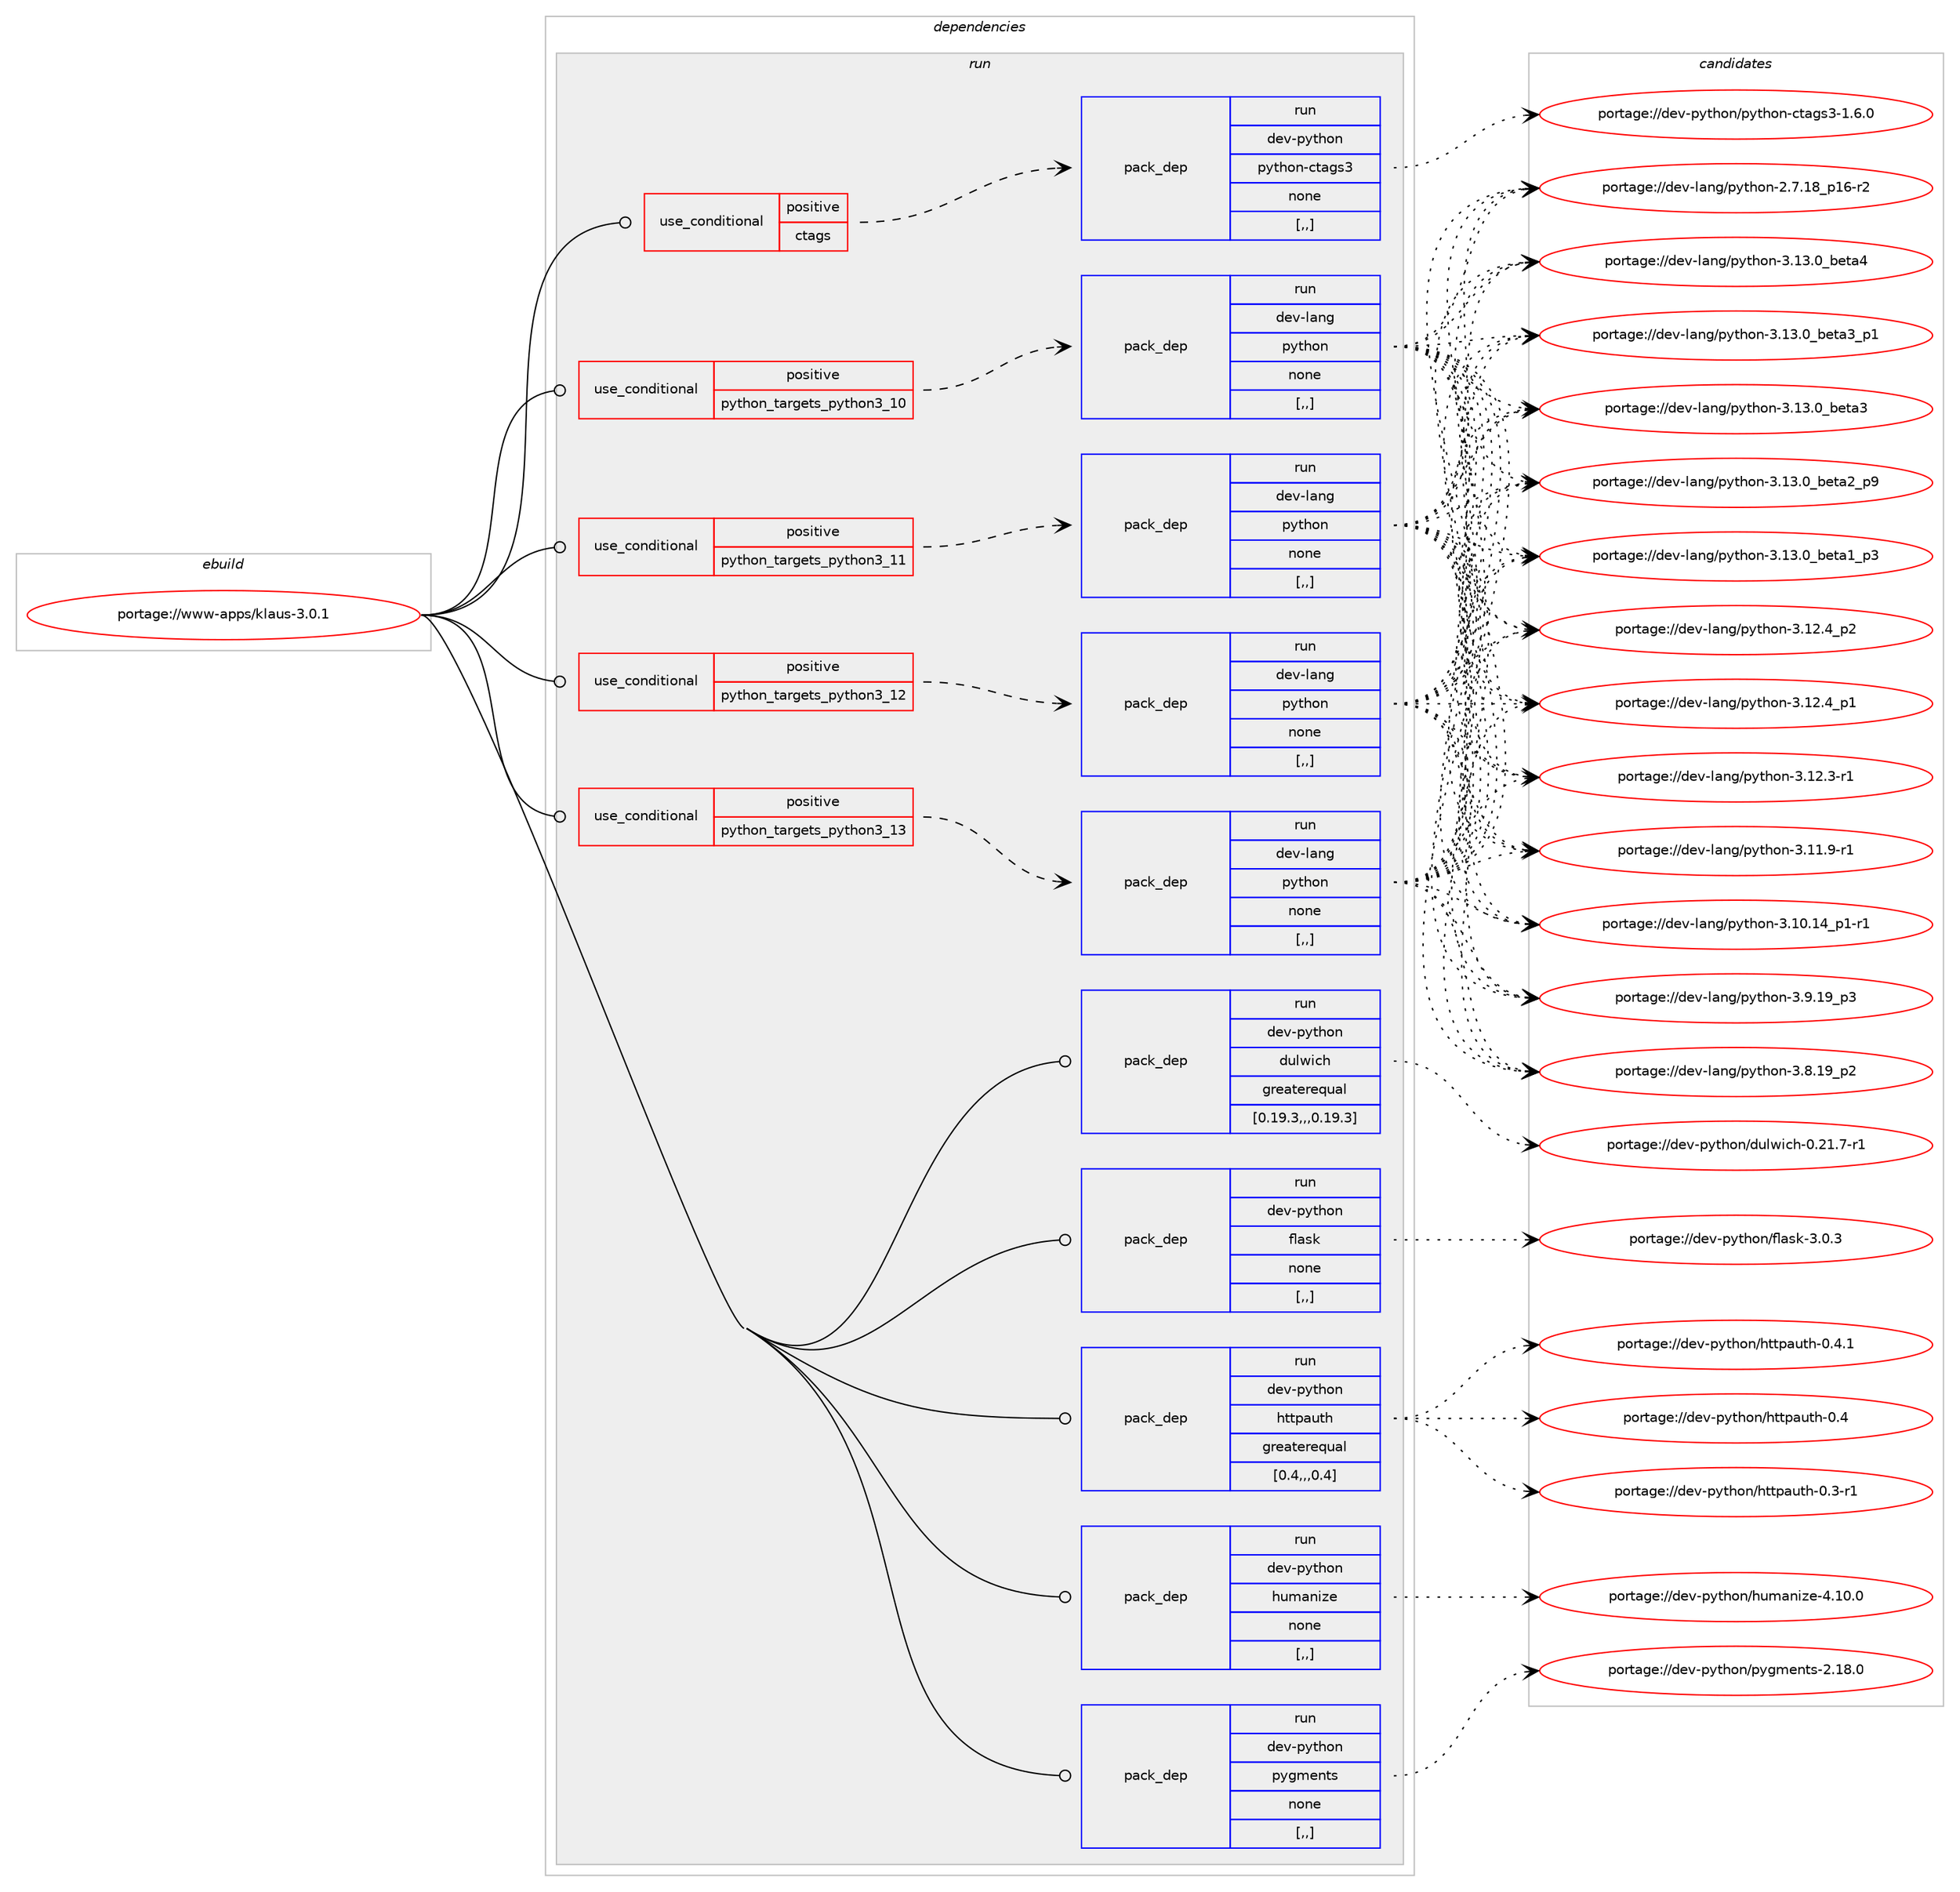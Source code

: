 digraph prolog {

# *************
# Graph options
# *************

newrank=true;
concentrate=true;
compound=true;
graph [rankdir=LR,fontname=Helvetica,fontsize=10,ranksep=1.5];#, ranksep=2.5, nodesep=0.2];
edge  [arrowhead=vee];
node  [fontname=Helvetica,fontsize=10];

# **********
# The ebuild
# **********

subgraph cluster_leftcol {
color=gray;
label=<<i>ebuild</i>>;
id [label="portage://www-apps/klaus-3.0.1", color=red, width=4, href="../www-apps/klaus-3.0.1.svg"];
}

# ****************
# The dependencies
# ****************

subgraph cluster_midcol {
color=gray;
label=<<i>dependencies</i>>;
subgraph cluster_compile {
fillcolor="#eeeeee";
style=filled;
label=<<i>compile</i>>;
}
subgraph cluster_compileandrun {
fillcolor="#eeeeee";
style=filled;
label=<<i>compile and run</i>>;
}
subgraph cluster_run {
fillcolor="#eeeeee";
style=filled;
label=<<i>run</i>>;
subgraph cond119010 {
dependency446892 [label=<<TABLE BORDER="0" CELLBORDER="1" CELLSPACING="0" CELLPADDING="4"><TR><TD ROWSPAN="3" CELLPADDING="10">use_conditional</TD></TR><TR><TD>positive</TD></TR><TR><TD>ctags</TD></TR></TABLE>>, shape=none, color=red];
subgraph pack324593 {
dependency446893 [label=<<TABLE BORDER="0" CELLBORDER="1" CELLSPACING="0" CELLPADDING="4" WIDTH="220"><TR><TD ROWSPAN="6" CELLPADDING="30">pack_dep</TD></TR><TR><TD WIDTH="110">run</TD></TR><TR><TD>dev-python</TD></TR><TR><TD>python-ctags3</TD></TR><TR><TD>none</TD></TR><TR><TD>[,,]</TD></TR></TABLE>>, shape=none, color=blue];
}
dependency446892:e -> dependency446893:w [weight=20,style="dashed",arrowhead="vee"];
}
id:e -> dependency446892:w [weight=20,style="solid",arrowhead="odot"];
subgraph cond119011 {
dependency446894 [label=<<TABLE BORDER="0" CELLBORDER="1" CELLSPACING="0" CELLPADDING="4"><TR><TD ROWSPAN="3" CELLPADDING="10">use_conditional</TD></TR><TR><TD>positive</TD></TR><TR><TD>python_targets_python3_10</TD></TR></TABLE>>, shape=none, color=red];
subgraph pack324594 {
dependency446895 [label=<<TABLE BORDER="0" CELLBORDER="1" CELLSPACING="0" CELLPADDING="4" WIDTH="220"><TR><TD ROWSPAN="6" CELLPADDING="30">pack_dep</TD></TR><TR><TD WIDTH="110">run</TD></TR><TR><TD>dev-lang</TD></TR><TR><TD>python</TD></TR><TR><TD>none</TD></TR><TR><TD>[,,]</TD></TR></TABLE>>, shape=none, color=blue];
}
dependency446894:e -> dependency446895:w [weight=20,style="dashed",arrowhead="vee"];
}
id:e -> dependency446894:w [weight=20,style="solid",arrowhead="odot"];
subgraph cond119012 {
dependency446896 [label=<<TABLE BORDER="0" CELLBORDER="1" CELLSPACING="0" CELLPADDING="4"><TR><TD ROWSPAN="3" CELLPADDING="10">use_conditional</TD></TR><TR><TD>positive</TD></TR><TR><TD>python_targets_python3_11</TD></TR></TABLE>>, shape=none, color=red];
subgraph pack324595 {
dependency446897 [label=<<TABLE BORDER="0" CELLBORDER="1" CELLSPACING="0" CELLPADDING="4" WIDTH="220"><TR><TD ROWSPAN="6" CELLPADDING="30">pack_dep</TD></TR><TR><TD WIDTH="110">run</TD></TR><TR><TD>dev-lang</TD></TR><TR><TD>python</TD></TR><TR><TD>none</TD></TR><TR><TD>[,,]</TD></TR></TABLE>>, shape=none, color=blue];
}
dependency446896:e -> dependency446897:w [weight=20,style="dashed",arrowhead="vee"];
}
id:e -> dependency446896:w [weight=20,style="solid",arrowhead="odot"];
subgraph cond119013 {
dependency446898 [label=<<TABLE BORDER="0" CELLBORDER="1" CELLSPACING="0" CELLPADDING="4"><TR><TD ROWSPAN="3" CELLPADDING="10">use_conditional</TD></TR><TR><TD>positive</TD></TR><TR><TD>python_targets_python3_12</TD></TR></TABLE>>, shape=none, color=red];
subgraph pack324596 {
dependency446899 [label=<<TABLE BORDER="0" CELLBORDER="1" CELLSPACING="0" CELLPADDING="4" WIDTH="220"><TR><TD ROWSPAN="6" CELLPADDING="30">pack_dep</TD></TR><TR><TD WIDTH="110">run</TD></TR><TR><TD>dev-lang</TD></TR><TR><TD>python</TD></TR><TR><TD>none</TD></TR><TR><TD>[,,]</TD></TR></TABLE>>, shape=none, color=blue];
}
dependency446898:e -> dependency446899:w [weight=20,style="dashed",arrowhead="vee"];
}
id:e -> dependency446898:w [weight=20,style="solid",arrowhead="odot"];
subgraph cond119014 {
dependency446900 [label=<<TABLE BORDER="0" CELLBORDER="1" CELLSPACING="0" CELLPADDING="4"><TR><TD ROWSPAN="3" CELLPADDING="10">use_conditional</TD></TR><TR><TD>positive</TD></TR><TR><TD>python_targets_python3_13</TD></TR></TABLE>>, shape=none, color=red];
subgraph pack324597 {
dependency446901 [label=<<TABLE BORDER="0" CELLBORDER="1" CELLSPACING="0" CELLPADDING="4" WIDTH="220"><TR><TD ROWSPAN="6" CELLPADDING="30">pack_dep</TD></TR><TR><TD WIDTH="110">run</TD></TR><TR><TD>dev-lang</TD></TR><TR><TD>python</TD></TR><TR><TD>none</TD></TR><TR><TD>[,,]</TD></TR></TABLE>>, shape=none, color=blue];
}
dependency446900:e -> dependency446901:w [weight=20,style="dashed",arrowhead="vee"];
}
id:e -> dependency446900:w [weight=20,style="solid",arrowhead="odot"];
subgraph pack324598 {
dependency446902 [label=<<TABLE BORDER="0" CELLBORDER="1" CELLSPACING="0" CELLPADDING="4" WIDTH="220"><TR><TD ROWSPAN="6" CELLPADDING="30">pack_dep</TD></TR><TR><TD WIDTH="110">run</TD></TR><TR><TD>dev-python</TD></TR><TR><TD>dulwich</TD></TR><TR><TD>greaterequal</TD></TR><TR><TD>[0.19.3,,,0.19.3]</TD></TR></TABLE>>, shape=none, color=blue];
}
id:e -> dependency446902:w [weight=20,style="solid",arrowhead="odot"];
subgraph pack324599 {
dependency446903 [label=<<TABLE BORDER="0" CELLBORDER="1" CELLSPACING="0" CELLPADDING="4" WIDTH="220"><TR><TD ROWSPAN="6" CELLPADDING="30">pack_dep</TD></TR><TR><TD WIDTH="110">run</TD></TR><TR><TD>dev-python</TD></TR><TR><TD>flask</TD></TR><TR><TD>none</TD></TR><TR><TD>[,,]</TD></TR></TABLE>>, shape=none, color=blue];
}
id:e -> dependency446903:w [weight=20,style="solid",arrowhead="odot"];
subgraph pack324600 {
dependency446904 [label=<<TABLE BORDER="0" CELLBORDER="1" CELLSPACING="0" CELLPADDING="4" WIDTH="220"><TR><TD ROWSPAN="6" CELLPADDING="30">pack_dep</TD></TR><TR><TD WIDTH="110">run</TD></TR><TR><TD>dev-python</TD></TR><TR><TD>httpauth</TD></TR><TR><TD>greaterequal</TD></TR><TR><TD>[0.4,,,0.4]</TD></TR></TABLE>>, shape=none, color=blue];
}
id:e -> dependency446904:w [weight=20,style="solid",arrowhead="odot"];
subgraph pack324601 {
dependency446905 [label=<<TABLE BORDER="0" CELLBORDER="1" CELLSPACING="0" CELLPADDING="4" WIDTH="220"><TR><TD ROWSPAN="6" CELLPADDING="30">pack_dep</TD></TR><TR><TD WIDTH="110">run</TD></TR><TR><TD>dev-python</TD></TR><TR><TD>humanize</TD></TR><TR><TD>none</TD></TR><TR><TD>[,,]</TD></TR></TABLE>>, shape=none, color=blue];
}
id:e -> dependency446905:w [weight=20,style="solid",arrowhead="odot"];
subgraph pack324602 {
dependency446906 [label=<<TABLE BORDER="0" CELLBORDER="1" CELLSPACING="0" CELLPADDING="4" WIDTH="220"><TR><TD ROWSPAN="6" CELLPADDING="30">pack_dep</TD></TR><TR><TD WIDTH="110">run</TD></TR><TR><TD>dev-python</TD></TR><TR><TD>pygments</TD></TR><TR><TD>none</TD></TR><TR><TD>[,,]</TD></TR></TABLE>>, shape=none, color=blue];
}
id:e -> dependency446906:w [weight=20,style="solid",arrowhead="odot"];
}
}

# **************
# The candidates
# **************

subgraph cluster_choices {
rank=same;
color=gray;
label=<<i>candidates</i>>;

subgraph choice324593 {
color=black;
nodesep=1;
choice100101118451121211161041111104711212111610411111045991169710311551454946544648 [label="portage://dev-python/python-ctags3-1.6.0", color=red, width=4,href="../dev-python/python-ctags3-1.6.0.svg"];
dependency446893:e -> choice100101118451121211161041111104711212111610411111045991169710311551454946544648:w [style=dotted,weight="100"];
}
subgraph choice324594 {
color=black;
nodesep=1;
choice1001011184510897110103471121211161041111104551464951464895981011169752 [label="portage://dev-lang/python-3.13.0_beta4", color=red, width=4,href="../dev-lang/python-3.13.0_beta4.svg"];
choice10010111845108971101034711212111610411111045514649514648959810111697519511249 [label="portage://dev-lang/python-3.13.0_beta3_p1", color=red, width=4,href="../dev-lang/python-3.13.0_beta3_p1.svg"];
choice1001011184510897110103471121211161041111104551464951464895981011169751 [label="portage://dev-lang/python-3.13.0_beta3", color=red, width=4,href="../dev-lang/python-3.13.0_beta3.svg"];
choice10010111845108971101034711212111610411111045514649514648959810111697509511257 [label="portage://dev-lang/python-3.13.0_beta2_p9", color=red, width=4,href="../dev-lang/python-3.13.0_beta2_p9.svg"];
choice10010111845108971101034711212111610411111045514649514648959810111697499511251 [label="portage://dev-lang/python-3.13.0_beta1_p3", color=red, width=4,href="../dev-lang/python-3.13.0_beta1_p3.svg"];
choice100101118451089711010347112121116104111110455146495046529511250 [label="portage://dev-lang/python-3.12.4_p2", color=red, width=4,href="../dev-lang/python-3.12.4_p2.svg"];
choice100101118451089711010347112121116104111110455146495046529511249 [label="portage://dev-lang/python-3.12.4_p1", color=red, width=4,href="../dev-lang/python-3.12.4_p1.svg"];
choice100101118451089711010347112121116104111110455146495046514511449 [label="portage://dev-lang/python-3.12.3-r1", color=red, width=4,href="../dev-lang/python-3.12.3-r1.svg"];
choice100101118451089711010347112121116104111110455146494946574511449 [label="portage://dev-lang/python-3.11.9-r1", color=red, width=4,href="../dev-lang/python-3.11.9-r1.svg"];
choice100101118451089711010347112121116104111110455146494846495295112494511449 [label="portage://dev-lang/python-3.10.14_p1-r1", color=red, width=4,href="../dev-lang/python-3.10.14_p1-r1.svg"];
choice100101118451089711010347112121116104111110455146574649579511251 [label="portage://dev-lang/python-3.9.19_p3", color=red, width=4,href="../dev-lang/python-3.9.19_p3.svg"];
choice100101118451089711010347112121116104111110455146564649579511250 [label="portage://dev-lang/python-3.8.19_p2", color=red, width=4,href="../dev-lang/python-3.8.19_p2.svg"];
choice100101118451089711010347112121116104111110455046554649569511249544511450 [label="portage://dev-lang/python-2.7.18_p16-r2", color=red, width=4,href="../dev-lang/python-2.7.18_p16-r2.svg"];
dependency446895:e -> choice1001011184510897110103471121211161041111104551464951464895981011169752:w [style=dotted,weight="100"];
dependency446895:e -> choice10010111845108971101034711212111610411111045514649514648959810111697519511249:w [style=dotted,weight="100"];
dependency446895:e -> choice1001011184510897110103471121211161041111104551464951464895981011169751:w [style=dotted,weight="100"];
dependency446895:e -> choice10010111845108971101034711212111610411111045514649514648959810111697509511257:w [style=dotted,weight="100"];
dependency446895:e -> choice10010111845108971101034711212111610411111045514649514648959810111697499511251:w [style=dotted,weight="100"];
dependency446895:e -> choice100101118451089711010347112121116104111110455146495046529511250:w [style=dotted,weight="100"];
dependency446895:e -> choice100101118451089711010347112121116104111110455146495046529511249:w [style=dotted,weight="100"];
dependency446895:e -> choice100101118451089711010347112121116104111110455146495046514511449:w [style=dotted,weight="100"];
dependency446895:e -> choice100101118451089711010347112121116104111110455146494946574511449:w [style=dotted,weight="100"];
dependency446895:e -> choice100101118451089711010347112121116104111110455146494846495295112494511449:w [style=dotted,weight="100"];
dependency446895:e -> choice100101118451089711010347112121116104111110455146574649579511251:w [style=dotted,weight="100"];
dependency446895:e -> choice100101118451089711010347112121116104111110455146564649579511250:w [style=dotted,weight="100"];
dependency446895:e -> choice100101118451089711010347112121116104111110455046554649569511249544511450:w [style=dotted,weight="100"];
}
subgraph choice324595 {
color=black;
nodesep=1;
choice1001011184510897110103471121211161041111104551464951464895981011169752 [label="portage://dev-lang/python-3.13.0_beta4", color=red, width=4,href="../dev-lang/python-3.13.0_beta4.svg"];
choice10010111845108971101034711212111610411111045514649514648959810111697519511249 [label="portage://dev-lang/python-3.13.0_beta3_p1", color=red, width=4,href="../dev-lang/python-3.13.0_beta3_p1.svg"];
choice1001011184510897110103471121211161041111104551464951464895981011169751 [label="portage://dev-lang/python-3.13.0_beta3", color=red, width=4,href="../dev-lang/python-3.13.0_beta3.svg"];
choice10010111845108971101034711212111610411111045514649514648959810111697509511257 [label="portage://dev-lang/python-3.13.0_beta2_p9", color=red, width=4,href="../dev-lang/python-3.13.0_beta2_p9.svg"];
choice10010111845108971101034711212111610411111045514649514648959810111697499511251 [label="portage://dev-lang/python-3.13.0_beta1_p3", color=red, width=4,href="../dev-lang/python-3.13.0_beta1_p3.svg"];
choice100101118451089711010347112121116104111110455146495046529511250 [label="portage://dev-lang/python-3.12.4_p2", color=red, width=4,href="../dev-lang/python-3.12.4_p2.svg"];
choice100101118451089711010347112121116104111110455146495046529511249 [label="portage://dev-lang/python-3.12.4_p1", color=red, width=4,href="../dev-lang/python-3.12.4_p1.svg"];
choice100101118451089711010347112121116104111110455146495046514511449 [label="portage://dev-lang/python-3.12.3-r1", color=red, width=4,href="../dev-lang/python-3.12.3-r1.svg"];
choice100101118451089711010347112121116104111110455146494946574511449 [label="portage://dev-lang/python-3.11.9-r1", color=red, width=4,href="../dev-lang/python-3.11.9-r1.svg"];
choice100101118451089711010347112121116104111110455146494846495295112494511449 [label="portage://dev-lang/python-3.10.14_p1-r1", color=red, width=4,href="../dev-lang/python-3.10.14_p1-r1.svg"];
choice100101118451089711010347112121116104111110455146574649579511251 [label="portage://dev-lang/python-3.9.19_p3", color=red, width=4,href="../dev-lang/python-3.9.19_p3.svg"];
choice100101118451089711010347112121116104111110455146564649579511250 [label="portage://dev-lang/python-3.8.19_p2", color=red, width=4,href="../dev-lang/python-3.8.19_p2.svg"];
choice100101118451089711010347112121116104111110455046554649569511249544511450 [label="portage://dev-lang/python-2.7.18_p16-r2", color=red, width=4,href="../dev-lang/python-2.7.18_p16-r2.svg"];
dependency446897:e -> choice1001011184510897110103471121211161041111104551464951464895981011169752:w [style=dotted,weight="100"];
dependency446897:e -> choice10010111845108971101034711212111610411111045514649514648959810111697519511249:w [style=dotted,weight="100"];
dependency446897:e -> choice1001011184510897110103471121211161041111104551464951464895981011169751:w [style=dotted,weight="100"];
dependency446897:e -> choice10010111845108971101034711212111610411111045514649514648959810111697509511257:w [style=dotted,weight="100"];
dependency446897:e -> choice10010111845108971101034711212111610411111045514649514648959810111697499511251:w [style=dotted,weight="100"];
dependency446897:e -> choice100101118451089711010347112121116104111110455146495046529511250:w [style=dotted,weight="100"];
dependency446897:e -> choice100101118451089711010347112121116104111110455146495046529511249:w [style=dotted,weight="100"];
dependency446897:e -> choice100101118451089711010347112121116104111110455146495046514511449:w [style=dotted,weight="100"];
dependency446897:e -> choice100101118451089711010347112121116104111110455146494946574511449:w [style=dotted,weight="100"];
dependency446897:e -> choice100101118451089711010347112121116104111110455146494846495295112494511449:w [style=dotted,weight="100"];
dependency446897:e -> choice100101118451089711010347112121116104111110455146574649579511251:w [style=dotted,weight="100"];
dependency446897:e -> choice100101118451089711010347112121116104111110455146564649579511250:w [style=dotted,weight="100"];
dependency446897:e -> choice100101118451089711010347112121116104111110455046554649569511249544511450:w [style=dotted,weight="100"];
}
subgraph choice324596 {
color=black;
nodesep=1;
choice1001011184510897110103471121211161041111104551464951464895981011169752 [label="portage://dev-lang/python-3.13.0_beta4", color=red, width=4,href="../dev-lang/python-3.13.0_beta4.svg"];
choice10010111845108971101034711212111610411111045514649514648959810111697519511249 [label="portage://dev-lang/python-3.13.0_beta3_p1", color=red, width=4,href="../dev-lang/python-3.13.0_beta3_p1.svg"];
choice1001011184510897110103471121211161041111104551464951464895981011169751 [label="portage://dev-lang/python-3.13.0_beta3", color=red, width=4,href="../dev-lang/python-3.13.0_beta3.svg"];
choice10010111845108971101034711212111610411111045514649514648959810111697509511257 [label="portage://dev-lang/python-3.13.0_beta2_p9", color=red, width=4,href="../dev-lang/python-3.13.0_beta2_p9.svg"];
choice10010111845108971101034711212111610411111045514649514648959810111697499511251 [label="portage://dev-lang/python-3.13.0_beta1_p3", color=red, width=4,href="../dev-lang/python-3.13.0_beta1_p3.svg"];
choice100101118451089711010347112121116104111110455146495046529511250 [label="portage://dev-lang/python-3.12.4_p2", color=red, width=4,href="../dev-lang/python-3.12.4_p2.svg"];
choice100101118451089711010347112121116104111110455146495046529511249 [label="portage://dev-lang/python-3.12.4_p1", color=red, width=4,href="../dev-lang/python-3.12.4_p1.svg"];
choice100101118451089711010347112121116104111110455146495046514511449 [label="portage://dev-lang/python-3.12.3-r1", color=red, width=4,href="../dev-lang/python-3.12.3-r1.svg"];
choice100101118451089711010347112121116104111110455146494946574511449 [label="portage://dev-lang/python-3.11.9-r1", color=red, width=4,href="../dev-lang/python-3.11.9-r1.svg"];
choice100101118451089711010347112121116104111110455146494846495295112494511449 [label="portage://dev-lang/python-3.10.14_p1-r1", color=red, width=4,href="../dev-lang/python-3.10.14_p1-r1.svg"];
choice100101118451089711010347112121116104111110455146574649579511251 [label="portage://dev-lang/python-3.9.19_p3", color=red, width=4,href="../dev-lang/python-3.9.19_p3.svg"];
choice100101118451089711010347112121116104111110455146564649579511250 [label="portage://dev-lang/python-3.8.19_p2", color=red, width=4,href="../dev-lang/python-3.8.19_p2.svg"];
choice100101118451089711010347112121116104111110455046554649569511249544511450 [label="portage://dev-lang/python-2.7.18_p16-r2", color=red, width=4,href="../dev-lang/python-2.7.18_p16-r2.svg"];
dependency446899:e -> choice1001011184510897110103471121211161041111104551464951464895981011169752:w [style=dotted,weight="100"];
dependency446899:e -> choice10010111845108971101034711212111610411111045514649514648959810111697519511249:w [style=dotted,weight="100"];
dependency446899:e -> choice1001011184510897110103471121211161041111104551464951464895981011169751:w [style=dotted,weight="100"];
dependency446899:e -> choice10010111845108971101034711212111610411111045514649514648959810111697509511257:w [style=dotted,weight="100"];
dependency446899:e -> choice10010111845108971101034711212111610411111045514649514648959810111697499511251:w [style=dotted,weight="100"];
dependency446899:e -> choice100101118451089711010347112121116104111110455146495046529511250:w [style=dotted,weight="100"];
dependency446899:e -> choice100101118451089711010347112121116104111110455146495046529511249:w [style=dotted,weight="100"];
dependency446899:e -> choice100101118451089711010347112121116104111110455146495046514511449:w [style=dotted,weight="100"];
dependency446899:e -> choice100101118451089711010347112121116104111110455146494946574511449:w [style=dotted,weight="100"];
dependency446899:e -> choice100101118451089711010347112121116104111110455146494846495295112494511449:w [style=dotted,weight="100"];
dependency446899:e -> choice100101118451089711010347112121116104111110455146574649579511251:w [style=dotted,weight="100"];
dependency446899:e -> choice100101118451089711010347112121116104111110455146564649579511250:w [style=dotted,weight="100"];
dependency446899:e -> choice100101118451089711010347112121116104111110455046554649569511249544511450:w [style=dotted,weight="100"];
}
subgraph choice324597 {
color=black;
nodesep=1;
choice1001011184510897110103471121211161041111104551464951464895981011169752 [label="portage://dev-lang/python-3.13.0_beta4", color=red, width=4,href="../dev-lang/python-3.13.0_beta4.svg"];
choice10010111845108971101034711212111610411111045514649514648959810111697519511249 [label="portage://dev-lang/python-3.13.0_beta3_p1", color=red, width=4,href="../dev-lang/python-3.13.0_beta3_p1.svg"];
choice1001011184510897110103471121211161041111104551464951464895981011169751 [label="portage://dev-lang/python-3.13.0_beta3", color=red, width=4,href="../dev-lang/python-3.13.0_beta3.svg"];
choice10010111845108971101034711212111610411111045514649514648959810111697509511257 [label="portage://dev-lang/python-3.13.0_beta2_p9", color=red, width=4,href="../dev-lang/python-3.13.0_beta2_p9.svg"];
choice10010111845108971101034711212111610411111045514649514648959810111697499511251 [label="portage://dev-lang/python-3.13.0_beta1_p3", color=red, width=4,href="../dev-lang/python-3.13.0_beta1_p3.svg"];
choice100101118451089711010347112121116104111110455146495046529511250 [label="portage://dev-lang/python-3.12.4_p2", color=red, width=4,href="../dev-lang/python-3.12.4_p2.svg"];
choice100101118451089711010347112121116104111110455146495046529511249 [label="portage://dev-lang/python-3.12.4_p1", color=red, width=4,href="../dev-lang/python-3.12.4_p1.svg"];
choice100101118451089711010347112121116104111110455146495046514511449 [label="portage://dev-lang/python-3.12.3-r1", color=red, width=4,href="../dev-lang/python-3.12.3-r1.svg"];
choice100101118451089711010347112121116104111110455146494946574511449 [label="portage://dev-lang/python-3.11.9-r1", color=red, width=4,href="../dev-lang/python-3.11.9-r1.svg"];
choice100101118451089711010347112121116104111110455146494846495295112494511449 [label="portage://dev-lang/python-3.10.14_p1-r1", color=red, width=4,href="../dev-lang/python-3.10.14_p1-r1.svg"];
choice100101118451089711010347112121116104111110455146574649579511251 [label="portage://dev-lang/python-3.9.19_p3", color=red, width=4,href="../dev-lang/python-3.9.19_p3.svg"];
choice100101118451089711010347112121116104111110455146564649579511250 [label="portage://dev-lang/python-3.8.19_p2", color=red, width=4,href="../dev-lang/python-3.8.19_p2.svg"];
choice100101118451089711010347112121116104111110455046554649569511249544511450 [label="portage://dev-lang/python-2.7.18_p16-r2", color=red, width=4,href="../dev-lang/python-2.7.18_p16-r2.svg"];
dependency446901:e -> choice1001011184510897110103471121211161041111104551464951464895981011169752:w [style=dotted,weight="100"];
dependency446901:e -> choice10010111845108971101034711212111610411111045514649514648959810111697519511249:w [style=dotted,weight="100"];
dependency446901:e -> choice1001011184510897110103471121211161041111104551464951464895981011169751:w [style=dotted,weight="100"];
dependency446901:e -> choice10010111845108971101034711212111610411111045514649514648959810111697509511257:w [style=dotted,weight="100"];
dependency446901:e -> choice10010111845108971101034711212111610411111045514649514648959810111697499511251:w [style=dotted,weight="100"];
dependency446901:e -> choice100101118451089711010347112121116104111110455146495046529511250:w [style=dotted,weight="100"];
dependency446901:e -> choice100101118451089711010347112121116104111110455146495046529511249:w [style=dotted,weight="100"];
dependency446901:e -> choice100101118451089711010347112121116104111110455146495046514511449:w [style=dotted,weight="100"];
dependency446901:e -> choice100101118451089711010347112121116104111110455146494946574511449:w [style=dotted,weight="100"];
dependency446901:e -> choice100101118451089711010347112121116104111110455146494846495295112494511449:w [style=dotted,weight="100"];
dependency446901:e -> choice100101118451089711010347112121116104111110455146574649579511251:w [style=dotted,weight="100"];
dependency446901:e -> choice100101118451089711010347112121116104111110455146564649579511250:w [style=dotted,weight="100"];
dependency446901:e -> choice100101118451089711010347112121116104111110455046554649569511249544511450:w [style=dotted,weight="100"];
}
subgraph choice324598 {
color=black;
nodesep=1;
choice100101118451121211161041111104710011710811910599104454846504946554511449 [label="portage://dev-python/dulwich-0.21.7-r1", color=red, width=4,href="../dev-python/dulwich-0.21.7-r1.svg"];
dependency446902:e -> choice100101118451121211161041111104710011710811910599104454846504946554511449:w [style=dotted,weight="100"];
}
subgraph choice324599 {
color=black;
nodesep=1;
choice100101118451121211161041111104710210897115107455146484651 [label="portage://dev-python/flask-3.0.3", color=red, width=4,href="../dev-python/flask-3.0.3.svg"];
dependency446903:e -> choice100101118451121211161041111104710210897115107455146484651:w [style=dotted,weight="100"];
}
subgraph choice324600 {
color=black;
nodesep=1;
choice100101118451121211161041111104710411611611297117116104454846524649 [label="portage://dev-python/httpauth-0.4.1", color=red, width=4,href="../dev-python/httpauth-0.4.1.svg"];
choice10010111845112121116104111110471041161161129711711610445484652 [label="portage://dev-python/httpauth-0.4", color=red, width=4,href="../dev-python/httpauth-0.4.svg"];
choice100101118451121211161041111104710411611611297117116104454846514511449 [label="portage://dev-python/httpauth-0.3-r1", color=red, width=4,href="../dev-python/httpauth-0.3-r1.svg"];
dependency446904:e -> choice100101118451121211161041111104710411611611297117116104454846524649:w [style=dotted,weight="100"];
dependency446904:e -> choice10010111845112121116104111110471041161161129711711610445484652:w [style=dotted,weight="100"];
dependency446904:e -> choice100101118451121211161041111104710411611611297117116104454846514511449:w [style=dotted,weight="100"];
}
subgraph choice324601 {
color=black;
nodesep=1;
choice10010111845112121116104111110471041171099711010512210145524649484648 [label="portage://dev-python/humanize-4.10.0", color=red, width=4,href="../dev-python/humanize-4.10.0.svg"];
dependency446905:e -> choice10010111845112121116104111110471041171099711010512210145524649484648:w [style=dotted,weight="100"];
}
subgraph choice324602 {
color=black;
nodesep=1;
choice100101118451121211161041111104711212110310910111011611545504649564648 [label="portage://dev-python/pygments-2.18.0", color=red, width=4,href="../dev-python/pygments-2.18.0.svg"];
dependency446906:e -> choice100101118451121211161041111104711212110310910111011611545504649564648:w [style=dotted,weight="100"];
}
}

}
